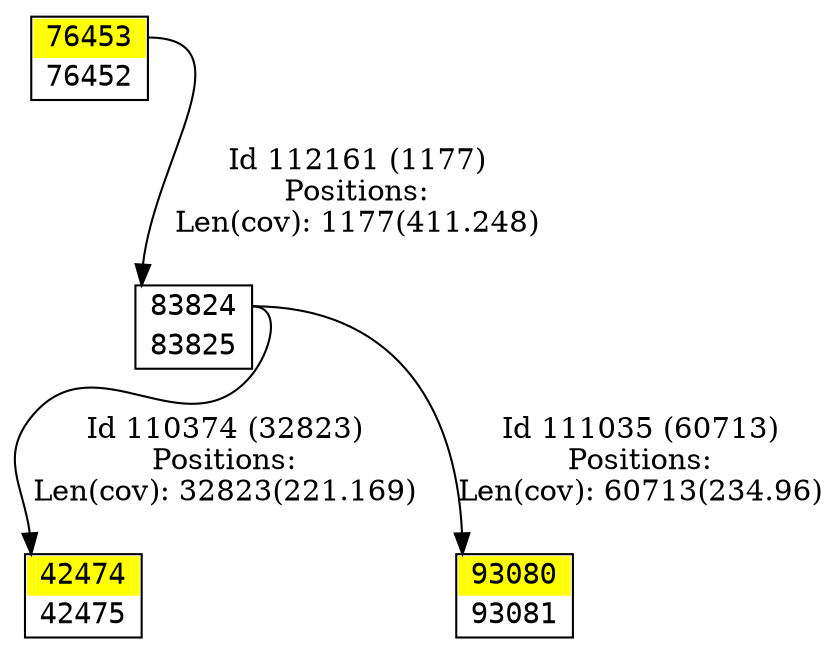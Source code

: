 digraph graph_picture {
node[fontname=<Courier> ,penwidth=<1.8> ,shape=<plaintext> ]
vertex_42474_42475[label=<<TABLE BORDER="1" CELLSPACING="0" >
<TR><TD BORDER="0" PORT = "port_42474_in" color="yellow" bgcolor="yellow" ></TD><TD BORDER="0" color="yellow" bgcolor="yellow" >42474</TD><TD BORDER="0" PORT = "port_42474_out" color="yellow" bgcolor="yellow" ></TD></TR>
<TR><TD BORDER="0" PORT = "port_42475_out" color="white" bgcolor="white" ></TD><TD BORDER="0" color="white" bgcolor="white" >42475</TD><TD BORDER="0" PORT = "port_42475_in" color="white" bgcolor="white" ></TD></TR>
</TABLE>> ,color=<black> ,URL=</vertex/42474.svg> ]
vertex_76452_76453[label=<<TABLE BORDER="1" CELLSPACING="0" >
<TR><TD BORDER="0" PORT = "port_76453_in" color="yellow" bgcolor="yellow" ></TD><TD BORDER="0" color="yellow" bgcolor="yellow" >76453</TD><TD BORDER="0" PORT = "port_76453_out" color="yellow" bgcolor="yellow" ></TD></TR>
<TR><TD BORDER="0" PORT = "port_76452_out" color="white" bgcolor="white" ></TD><TD BORDER="0" color="white" bgcolor="white" >76452</TD><TD BORDER="0" PORT = "port_76452_in" color="white" bgcolor="white" ></TD></TR>
</TABLE>> ,color=<black> ,URL=</vertex/76453.svg> ]
vertex_83824_83825[label=<<TABLE BORDER="1" CELLSPACING="0" >
<TR><TD BORDER="0" PORT = "port_83824_in" color="white" bgcolor="white" ></TD><TD BORDER="0" color="white" bgcolor="white" >83824</TD><TD BORDER="0" PORT = "port_83824_out" color="white" bgcolor="white" ></TD></TR>
<TR><TD BORDER="0" PORT = "port_83825_out" color="white" bgcolor="white" ></TD><TD BORDER="0" color="white" bgcolor="white" >83825</TD><TD BORDER="0" PORT = "port_83825_in" color="white" bgcolor="white" ></TD></TR>
</TABLE>> ,color=<black> ,URL=</vertex/83824.svg> ]
vertex_93080_93081[label=<<TABLE BORDER="1" CELLSPACING="0" >
<TR><TD BORDER="0" PORT = "port_93080_in" color="yellow" bgcolor="yellow" ></TD><TD BORDER="0" color="yellow" bgcolor="yellow" >93080</TD><TD BORDER="0" PORT = "port_93080_out" color="yellow" bgcolor="yellow" ></TD></TR>
<TR><TD BORDER="0" PORT = "port_93081_out" color="white" bgcolor="white" ></TD><TD BORDER="0" color="white" bgcolor="white" >93081</TD><TD BORDER="0" PORT = "port_93081_in" color="white" bgcolor="white" ></TD></TR>
</TABLE>> ,color=<black> ,URL=</vertex/93080.svg> ]
vertex_83824_83825:port_83824_out->vertex_42474_42475:port_42474_in[label="Id 110374 (32823)\nPositions:\nLen(cov): 32823(221.169)" ,color=<black> ]
vertex_83824_83825:port_83824_out->vertex_93080_93081:port_93080_in[label="Id 111035 (60713)\nPositions:\nLen(cov): 60713(234.96)" ,color=<black> ]
vertex_76452_76453:port_76453_out->vertex_83824_83825:port_83824_in[label="Id 112161 (1177)\nPositions:\nLen(cov): 1177(411.248)" ,color=<black> ]
}
